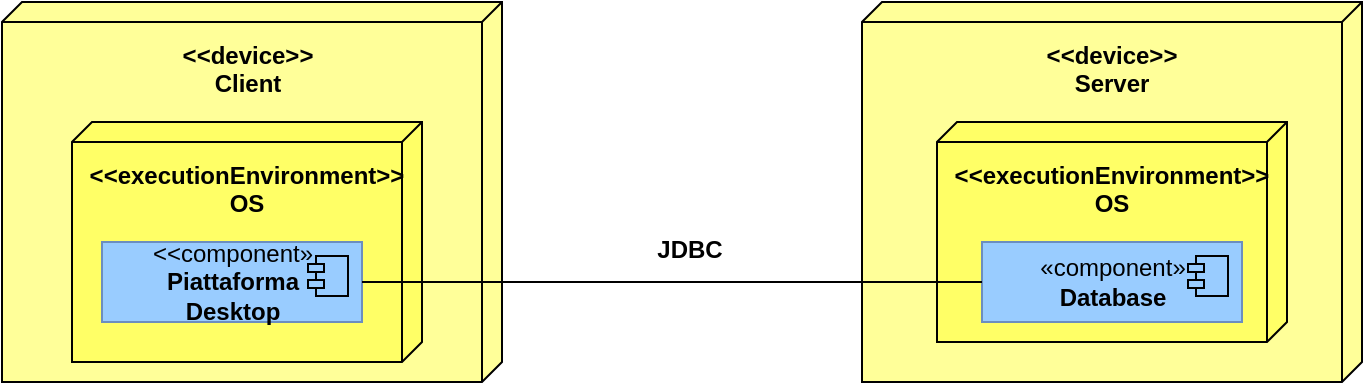<mxfile version="13.10.4" type="device"><diagram id="OBsUWD7g_QtiYzvDnwRH" name="Page-1"><mxGraphModel dx="1021" dy="1691" grid="1" gridSize="10" guides="1" tooltips="1" connect="1" arrows="1" fold="1" page="1" pageScale="1" pageWidth="827" pageHeight="1169" math="0" shadow="0"><root><mxCell id="0"/><mxCell id="1" parent="0"/><mxCell id="keQaWCy2fp5pbT4uLW4h-1" value="" style="verticalAlign=top;align=center;spacingTop=8;spacingLeft=2;spacingRight=12;shape=cube;size=10;direction=south;fontStyle=4;html=1;fillColor=#FFFF99;" vertex="1" parent="1"><mxGeometry x="70" y="-820" width="250" height="190" as="geometry"/></mxCell><mxCell id="keQaWCy2fp5pbT4uLW4h-2" value="" style="verticalAlign=top;align=center;spacingTop=8;spacingLeft=2;spacingRight=12;shape=cube;size=10;direction=south;fontStyle=4;html=1;fillColor=#FFFF99;" vertex="1" parent="1"><mxGeometry x="500" y="-820" width="250" height="190" as="geometry"/></mxCell><mxCell id="keQaWCy2fp5pbT4uLW4h-5" value="" style="verticalAlign=top;align=center;spacingTop=8;spacingLeft=2;spacingRight=12;shape=cube;size=10;direction=south;fontStyle=4;html=1;fillColor=#FFFF66;" vertex="1" parent="1"><mxGeometry x="105" y="-760" width="175" height="120" as="geometry"/></mxCell><mxCell id="keQaWCy2fp5pbT4uLW4h-6" value="&lt;&lt;device&gt;&gt;&#10;Client" style="text;align=center;fontStyle=1;verticalAlign=middle;spacingLeft=3;spacingRight=3;strokeColor=none;rotatable=0;points=[[0,0.5],[1,0.5]];portConstraint=eastwest;" vertex="1" parent="1"><mxGeometry x="153" y="-800" width="80" height="26" as="geometry"/></mxCell><mxCell id="keQaWCy2fp5pbT4uLW4h-7" value="&lt;&lt;device&gt;&gt;&#10;Server" style="text;align=center;fontStyle=1;verticalAlign=middle;spacingLeft=3;spacingRight=3;strokeColor=none;rotatable=0;points=[[0,0.5],[1,0.5]];portConstraint=eastwest;" vertex="1" parent="1"><mxGeometry x="585" y="-800" width="80" height="26" as="geometry"/></mxCell><mxCell id="keQaWCy2fp5pbT4uLW4h-8" value="" style="verticalAlign=top;align=center;spacingTop=8;spacingLeft=2;spacingRight=12;shape=cube;size=10;direction=south;fontStyle=4;html=1;fillColor=#FFFF66;" vertex="1" parent="1"><mxGeometry x="537.5" y="-760" width="175" height="110" as="geometry"/></mxCell><mxCell id="keQaWCy2fp5pbT4uLW4h-9" value="&lt;&lt;executionEnvironment&gt;&gt;&#10;OS" style="text;align=center;fontStyle=1;verticalAlign=middle;spacingLeft=3;spacingRight=3;strokeColor=none;rotatable=0;points=[[0,0.5],[1,0.5]];portConstraint=eastwest;" vertex="1" parent="1"><mxGeometry x="152.5" y="-740" width="80" height="26" as="geometry"/></mxCell><mxCell id="keQaWCy2fp5pbT4uLW4h-10" value="&lt;&lt;executionEnvironment&gt;&gt;&#10;OS" style="text;align=center;fontStyle=1;verticalAlign=middle;spacingLeft=3;spacingRight=3;strokeColor=none;rotatable=0;points=[[0,0.5],[1,0.5]];portConstraint=eastwest;" vertex="1" parent="1"><mxGeometry x="585" y="-740" width="80" height="26" as="geometry"/></mxCell><mxCell id="keQaWCy2fp5pbT4uLW4h-12" value="&amp;lt;&amp;lt;component»&lt;br&gt;&lt;b&gt;Piattaforma&lt;br&gt;Desktop&lt;/b&gt;" style="html=1;dropTarget=0;strokeColor=#6c8ebf;fillColor=#99CCFF;" vertex="1" parent="1"><mxGeometry x="120" y="-700" width="130" height="40" as="geometry"/></mxCell><mxCell id="keQaWCy2fp5pbT4uLW4h-13" value="" style="shape=module;jettyWidth=8;jettyHeight=4;fillColor=#99CCFF;" vertex="1" parent="keQaWCy2fp5pbT4uLW4h-12"><mxGeometry x="1" width="20" height="20" relative="1" as="geometry"><mxPoint x="-27" y="7" as="offset"/></mxGeometry></mxCell><mxCell id="keQaWCy2fp5pbT4uLW4h-14" value="«component»&lt;b&gt;&lt;br&gt;Database&lt;br&gt;&lt;/b&gt;" style="html=1;dropTarget=0;strokeColor=#6c8ebf;fillColor=#99CCFF;" vertex="1" parent="1"><mxGeometry x="560" y="-700" width="130" height="40" as="geometry"/></mxCell><mxCell id="keQaWCy2fp5pbT4uLW4h-15" value="" style="shape=module;jettyWidth=8;jettyHeight=4;fillColor=#99CCFF;" vertex="1" parent="keQaWCy2fp5pbT4uLW4h-14"><mxGeometry x="1" width="20" height="20" relative="1" as="geometry"><mxPoint x="-27" y="7" as="offset"/></mxGeometry></mxCell><mxCell id="keQaWCy2fp5pbT4uLW4h-17" value="" style="line;strokeWidth=1;fillColor=none;align=left;verticalAlign=middle;spacingTop=-1;spacingLeft=3;spacingRight=3;rotatable=0;labelPosition=right;points=[];portConstraint=eastwest;" vertex="1" parent="1"><mxGeometry x="250" y="-684" width="310" height="8" as="geometry"/></mxCell><mxCell id="keQaWCy2fp5pbT4uLW4h-18" value="JDBC" style="text;align=center;fontStyle=1;verticalAlign=middle;spacingLeft=3;spacingRight=3;strokeColor=none;rotatable=0;points=[[0,0.5],[1,0.5]];portConstraint=eastwest;" vertex="1" parent="1"><mxGeometry x="374" y="-710" width="80" height="26" as="geometry"/></mxCell></root></mxGraphModel></diagram></mxfile>
